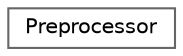 digraph "Graphical Class Hierarchy"
{
 // INTERACTIVE_SVG=YES
 // LATEX_PDF_SIZE
  bgcolor="transparent";
  edge [fontname=Helvetica,fontsize=10,labelfontname=Helvetica,labelfontsize=10];
  node [fontname=Helvetica,fontsize=10,shape=box,height=0.2,width=0.4];
  rankdir="LR";
  Node0 [label="Preprocessor",height=0.2,width=0.4,color="grey40", fillcolor="white", style="filled",URL="$da/d9c/class_preprocessor.html",tooltip=" "];
}
